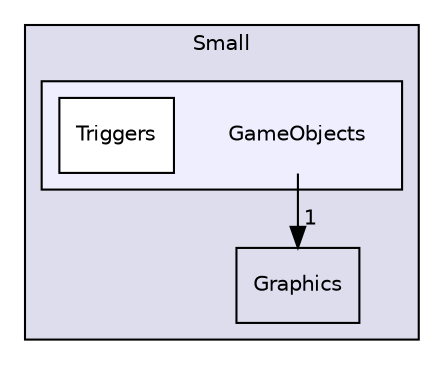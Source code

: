 digraph "C:/Users/folae/Documents/Code/Big-Projects/ScriptWizards/SmallGameLibrary/include/Small/GameObjects" {
  compound=true
  node [ fontsize="10", fontname="Helvetica"];
  edge [ labelfontsize="10", labelfontname="Helvetica"];
  subgraph clusterdir_517f7d009caed18d50502f12c0d97ec3 {
    graph [ bgcolor="#ddddee", pencolor="black", label="Small" fontname="Helvetica", fontsize="10", URL="dir_517f7d009caed18d50502f12c0d97ec3.html"]
  dir_230ebb31a7b473b673878f5d3da6d001 [shape=box label="Graphics" URL="dir_230ebb31a7b473b673878f5d3da6d001.html"];
  subgraph clusterdir_a8ded999eb2997d5041bf5add73626b0 {
    graph [ bgcolor="#eeeeff", pencolor="black", label="" URL="dir_a8ded999eb2997d5041bf5add73626b0.html"];
    dir_a8ded999eb2997d5041bf5add73626b0 [shape=plaintext label="GameObjects"];
  dir_468cd0cd3dcd73acf7efc02cb2d595d1 [shape=box label="Triggers" fillcolor="white" style="filled" URL="dir_468cd0cd3dcd73acf7efc02cb2d595d1.html"];
  }
  }
  dir_a8ded999eb2997d5041bf5add73626b0->dir_230ebb31a7b473b673878f5d3da6d001 [headlabel="1", labeldistance=1.5 headhref="dir_000005_000007.html"];
}
